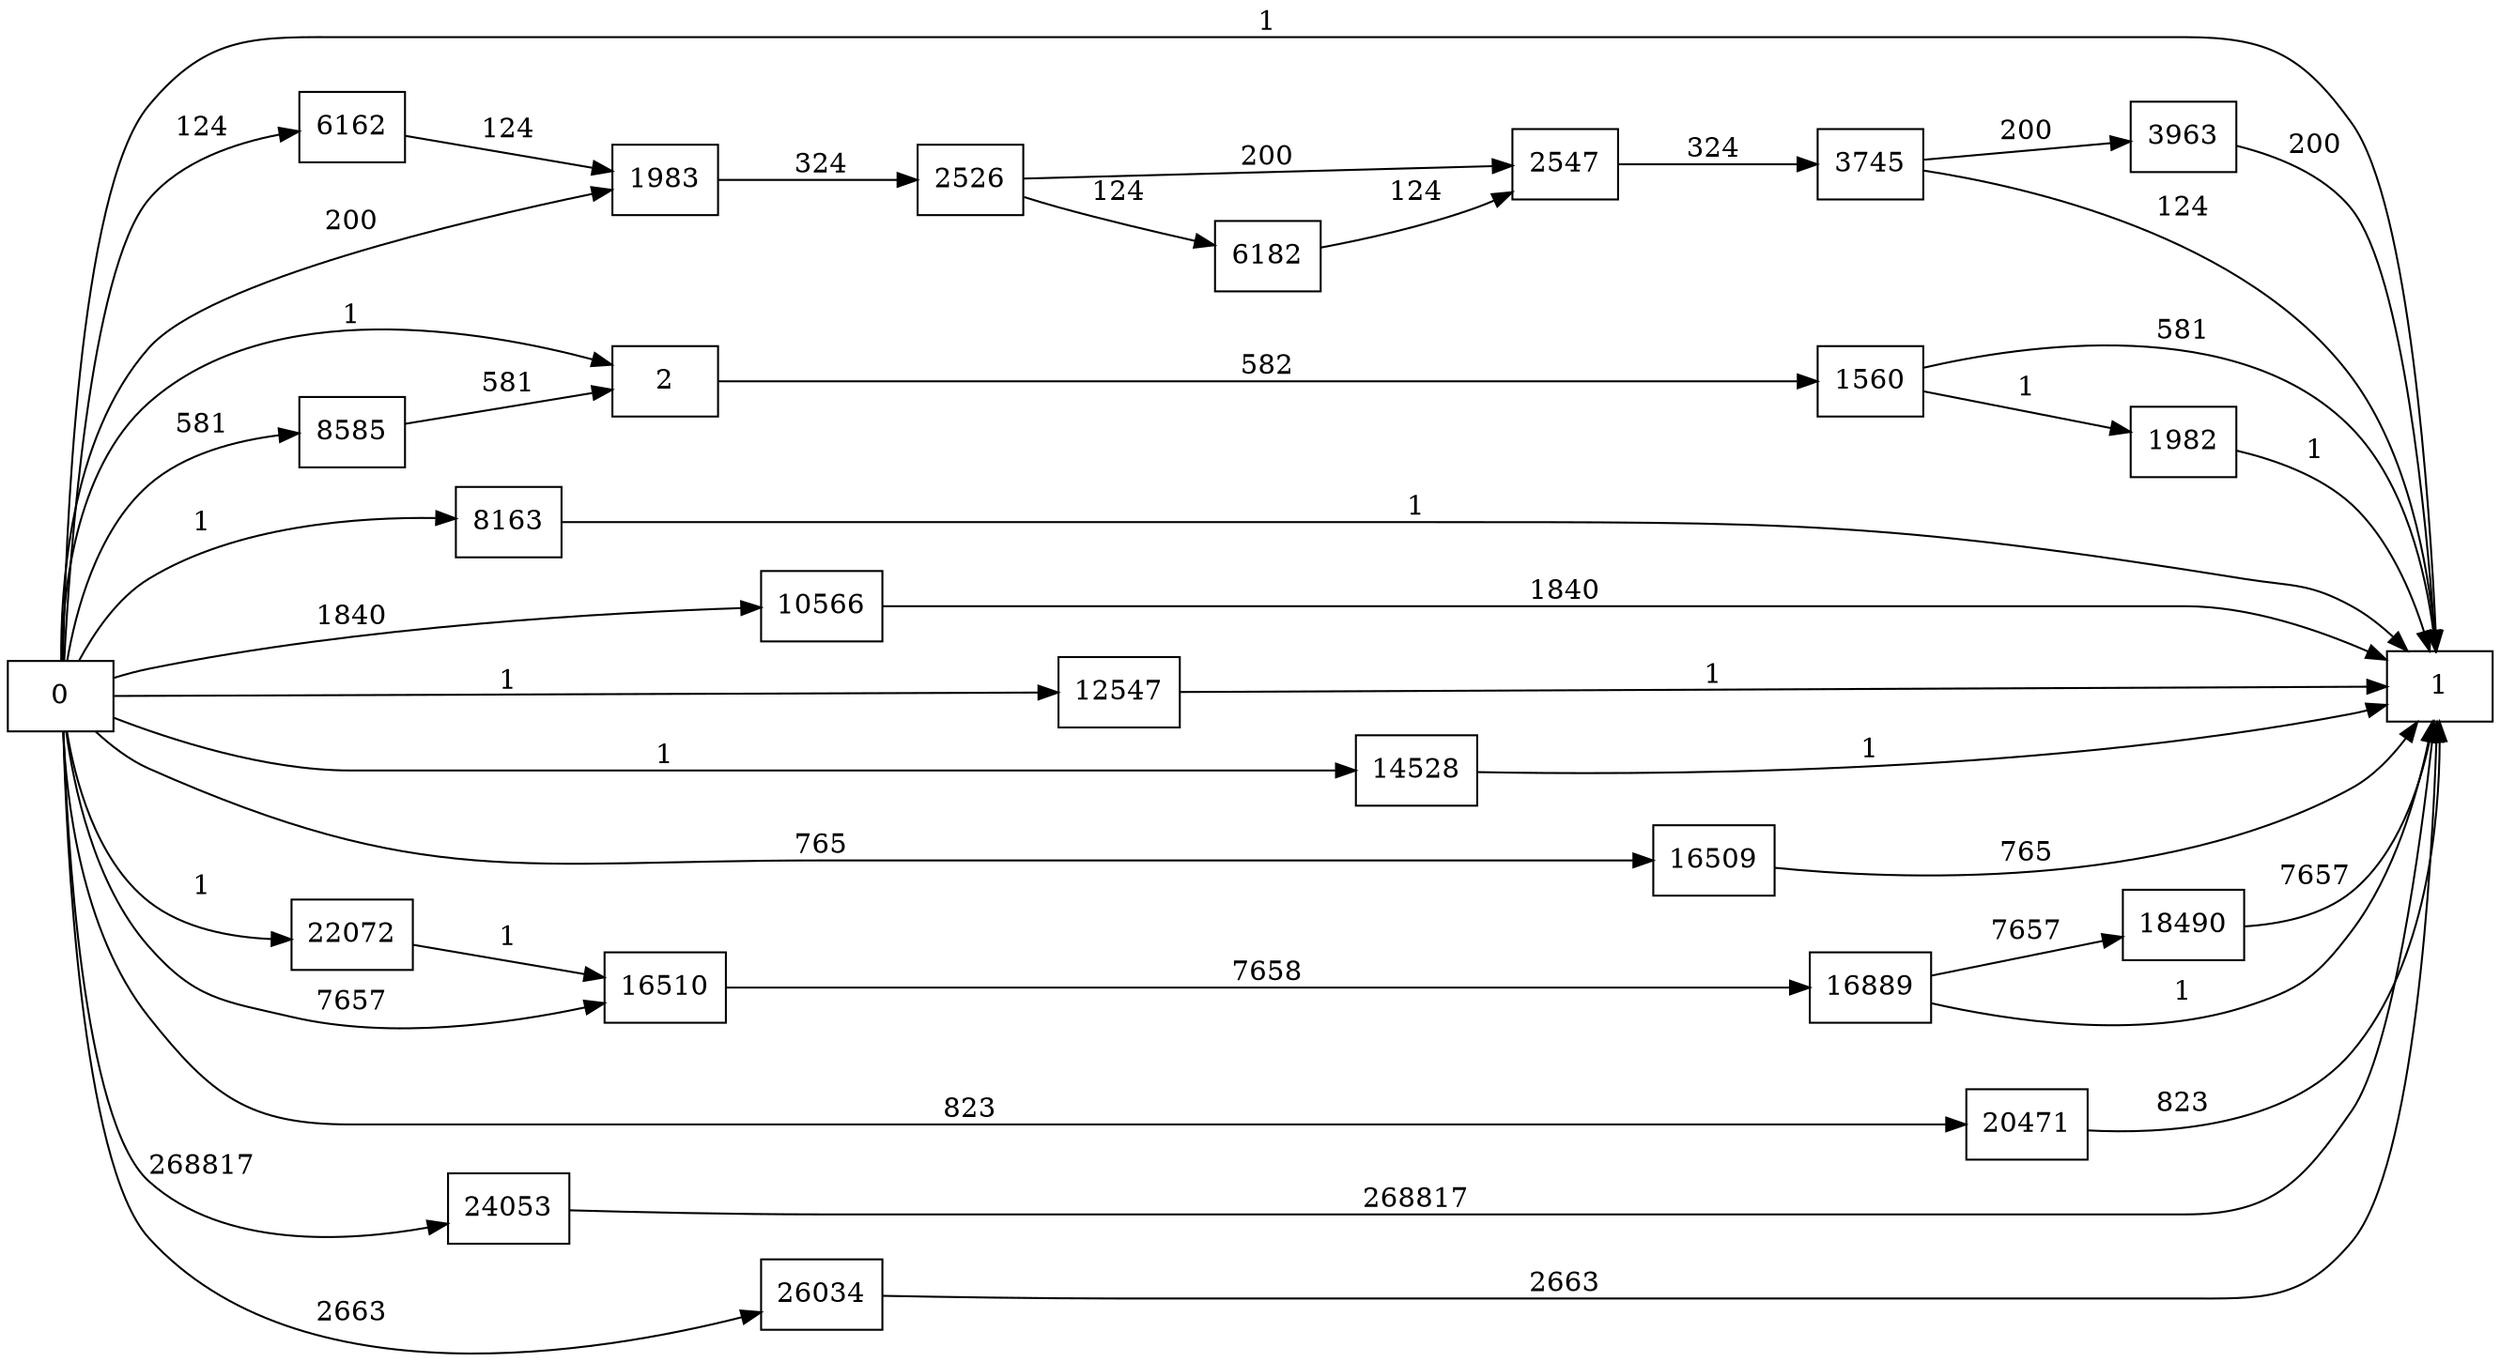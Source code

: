 digraph {
	graph [rankdir=LR]
	node [shape=rectangle]
	2 -> 1560 [label=582]
	1560 -> 1 [label=581]
	1560 -> 1982 [label=1]
	1982 -> 1 [label=1]
	1983 -> 2526 [label=324]
	2526 -> 2547 [label=200]
	2526 -> 6182 [label=124]
	2547 -> 3745 [label=324]
	3745 -> 1 [label=124]
	3745 -> 3963 [label=200]
	3963 -> 1 [label=200]
	6162 -> 1983 [label=124]
	6182 -> 2547 [label=124]
	8163 -> 1 [label=1]
	8585 -> 2 [label=581]
	10566 -> 1 [label=1840]
	12547 -> 1 [label=1]
	14528 -> 1 [label=1]
	16509 -> 1 [label=765]
	16510 -> 16889 [label=7658]
	16889 -> 1 [label=1]
	16889 -> 18490 [label=7657]
	18490 -> 1 [label=7657]
	20471 -> 1 [label=823]
	22072 -> 16510 [label=1]
	24053 -> 1 [label=268817]
	26034 -> 1 [label=2663]
	0 -> 2 [label=1]
	0 -> 1983 [label=200]
	0 -> 16510 [label=7657]
	0 -> 1 [label=1]
	0 -> 6162 [label=124]
	0 -> 8163 [label=1]
	0 -> 8585 [label=581]
	0 -> 10566 [label=1840]
	0 -> 12547 [label=1]
	0 -> 14528 [label=1]
	0 -> 16509 [label=765]
	0 -> 20471 [label=823]
	0 -> 22072 [label=1]
	0 -> 24053 [label=268817]
	0 -> 26034 [label=2663]
}
